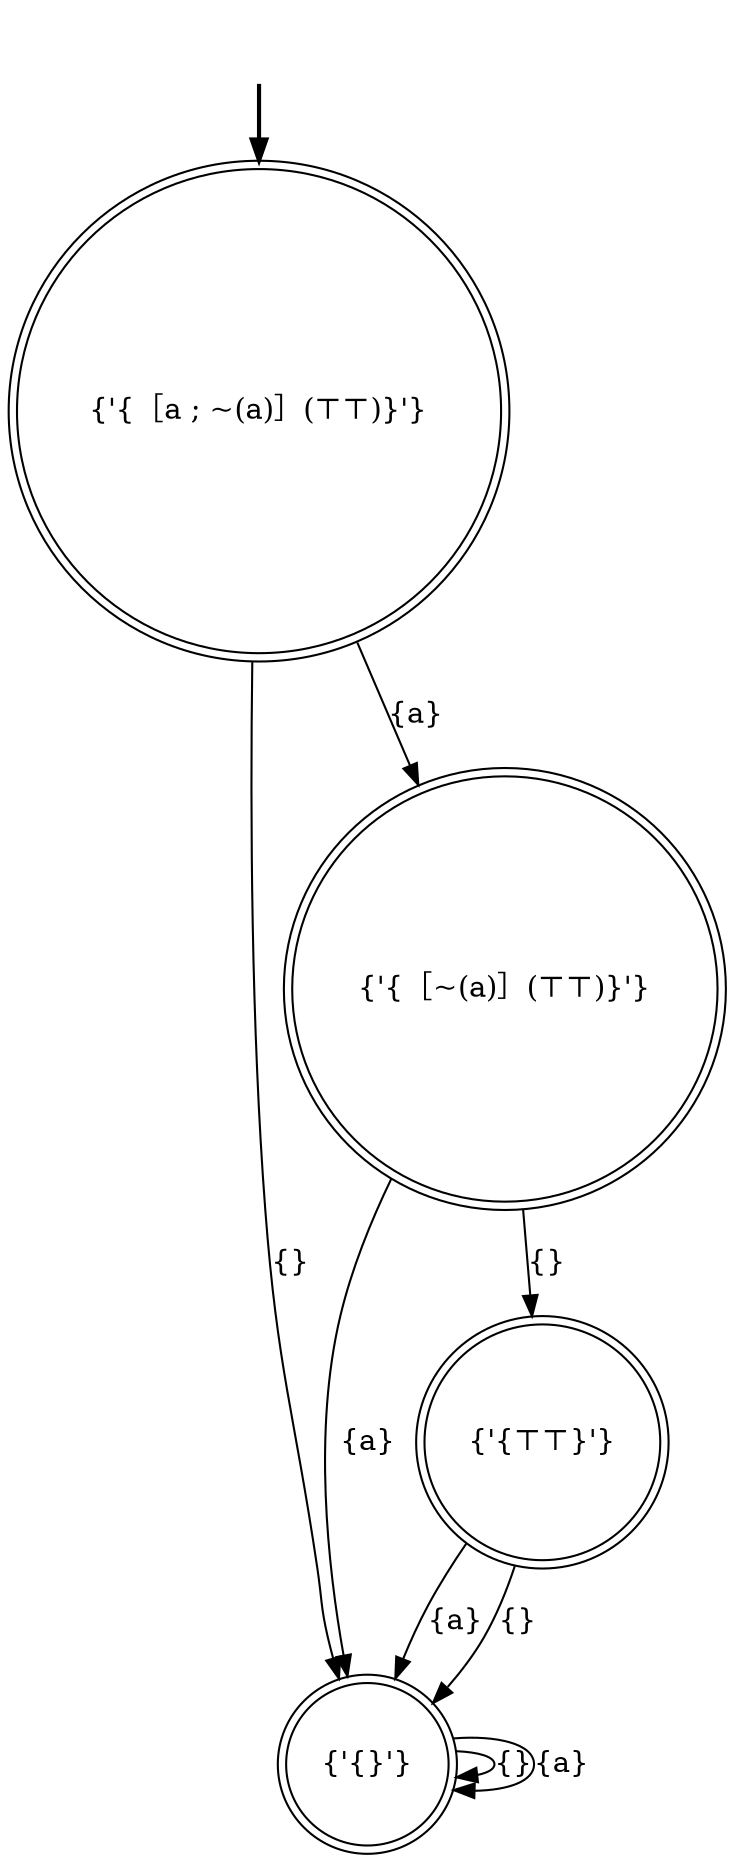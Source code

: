 digraph {
	fake [style=invisible]
	"{'{}'}" [shape=doublecircle]
	"{'{［a ; ~(a)］(⊤⊤)}'}" [root=true shape=doublecircle]
	"{'{［~(a)］(⊤⊤)}'}" [shape=doublecircle]
	"{'{⊤⊤}'}" [shape=doublecircle]
	fake -> "{'{［a ; ~(a)］(⊤⊤)}'}" [style=bold]
	"{'{}'}" -> "{'{}'}" [label="{}"]
	"{'{［~(a)］(⊤⊤)}'}" -> "{'{⊤⊤}'}" [label="{}"]
	"{'{［a ; ~(a)］(⊤⊤)}'}" -> "{'{}'}" [label="{}"]
	"{'{［~(a)］(⊤⊤)}'}" -> "{'{}'}" [label="{a}"]
	"{'{⊤⊤}'}" -> "{'{}'}" [label="{a}"]
	"{'{}'}" -> "{'{}'}" [label="{a}"]
	"{'{［a ; ~(a)］(⊤⊤)}'}" -> "{'{［~(a)］(⊤⊤)}'}" [label="{a}"]
	"{'{⊤⊤}'}" -> "{'{}'}" [label="{}"]
}
